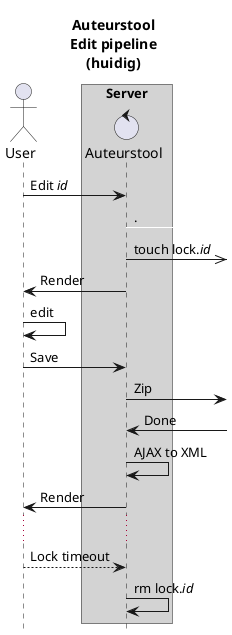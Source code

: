 @startuml

' Define the actors
actor User
box "Server" #LightGray
    control Auteurstool as AUT
'    control "SVN Repo" as SVN
end box

title
    Auteurstool
    Edit pipeline
    (huidig)
end title
hide footbox
User -> AUT: Edit //id//
AUT -[#white]>]: .
AUT ->>]: touch lock.//id//
AUT -> User: Render
User -> User: edit
User -> AUT: Save
AUT ->]: Zip
AUT <-]: Done
AUT -> AUT: AJAX to XML
AUT -> User: Render
...
User --> AUT: Lock timeout
AUT -> AUT: rm lock.//id//
@enduml
